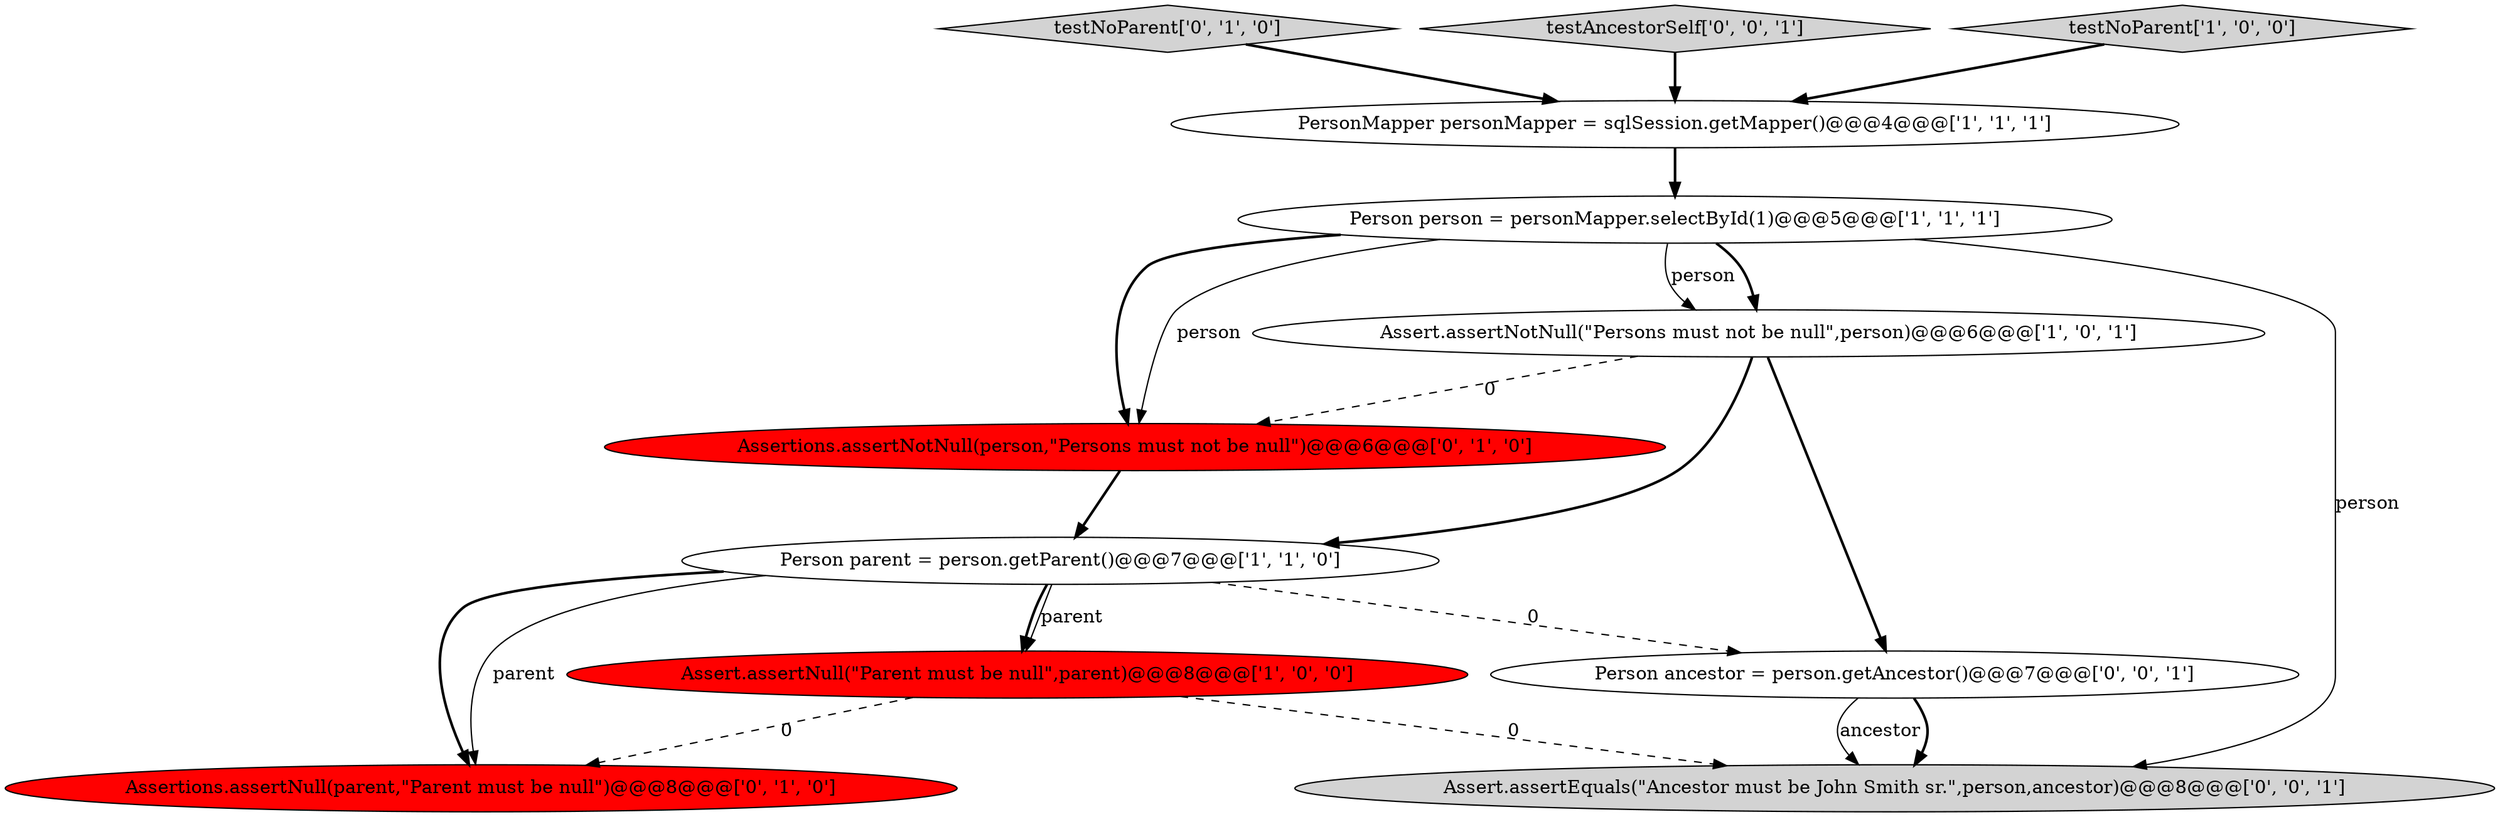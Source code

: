 digraph {
3 [style = filled, label = "Assert.assertNull(\"Parent must be null\",parent)@@@8@@@['1', '0', '0']", fillcolor = red, shape = ellipse image = "AAA1AAABBB1BBB"];
10 [style = filled, label = "Person ancestor = person.getAncestor()@@@7@@@['0', '0', '1']", fillcolor = white, shape = ellipse image = "AAA0AAABBB3BBB"];
5 [style = filled, label = "Person parent = person.getParent()@@@7@@@['1', '1', '0']", fillcolor = white, shape = ellipse image = "AAA0AAABBB1BBB"];
4 [style = filled, label = "Person person = personMapper.selectById(1)@@@5@@@['1', '1', '1']", fillcolor = white, shape = ellipse image = "AAA0AAABBB1BBB"];
8 [style = filled, label = "testNoParent['0', '1', '0']", fillcolor = lightgray, shape = diamond image = "AAA0AAABBB2BBB"];
11 [style = filled, label = "testAncestorSelf['0', '0', '1']", fillcolor = lightgray, shape = diamond image = "AAA0AAABBB3BBB"];
1 [style = filled, label = "testNoParent['1', '0', '0']", fillcolor = lightgray, shape = diamond image = "AAA0AAABBB1BBB"];
7 [style = filled, label = "Assertions.assertNotNull(person,\"Persons must not be null\")@@@6@@@['0', '1', '0']", fillcolor = red, shape = ellipse image = "AAA1AAABBB2BBB"];
2 [style = filled, label = "PersonMapper personMapper = sqlSession.getMapper()@@@4@@@['1', '1', '1']", fillcolor = white, shape = ellipse image = "AAA0AAABBB1BBB"];
0 [style = filled, label = "Assert.assertNotNull(\"Persons must not be null\",person)@@@6@@@['1', '0', '1']", fillcolor = white, shape = ellipse image = "AAA0AAABBB1BBB"];
6 [style = filled, label = "Assertions.assertNull(parent,\"Parent must be null\")@@@8@@@['0', '1', '0']", fillcolor = red, shape = ellipse image = "AAA1AAABBB2BBB"];
9 [style = filled, label = "Assert.assertEquals(\"Ancestor must be John Smith sr.\",person,ancestor)@@@8@@@['0', '0', '1']", fillcolor = lightgray, shape = ellipse image = "AAA0AAABBB3BBB"];
5->3 [style = bold, label=""];
3->6 [style = dashed, label="0"];
5->3 [style = solid, label="parent"];
2->4 [style = bold, label=""];
11->2 [style = bold, label=""];
4->7 [style = bold, label=""];
4->0 [style = bold, label=""];
7->5 [style = bold, label=""];
0->10 [style = bold, label=""];
5->6 [style = bold, label=""];
8->2 [style = bold, label=""];
5->10 [style = dashed, label="0"];
3->9 [style = dashed, label="0"];
5->6 [style = solid, label="parent"];
4->0 [style = solid, label="person"];
1->2 [style = bold, label=""];
10->9 [style = bold, label=""];
0->7 [style = dashed, label="0"];
4->7 [style = solid, label="person"];
10->9 [style = solid, label="ancestor"];
0->5 [style = bold, label=""];
4->9 [style = solid, label="person"];
}
